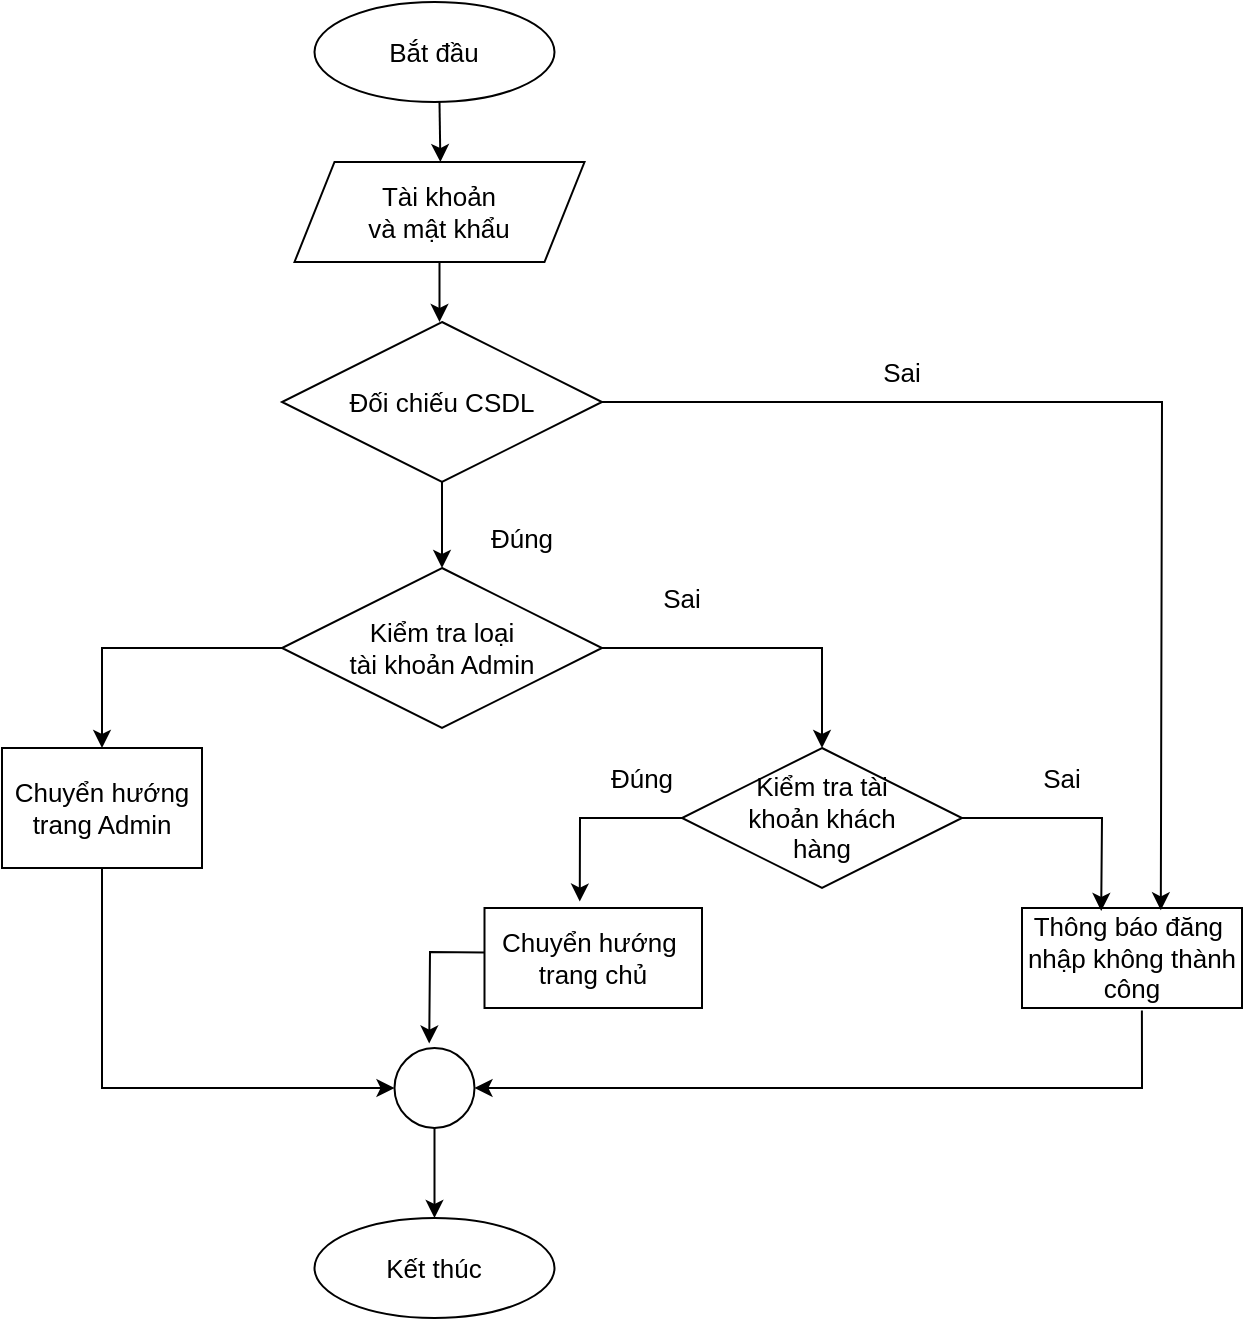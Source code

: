 <mxfile version="21.4.0" type="device">
  <diagram name="Page-1" id="1hm8HmTSw6B5gK0yuC_L">
    <mxGraphModel dx="1290" dy="621" grid="1" gridSize="10" guides="1" tooltips="1" connect="1" arrows="1" fold="1" page="1" pageScale="1" pageWidth="850" pageHeight="1100" math="0" shadow="0">
      <root>
        <mxCell id="0" />
        <mxCell id="1" parent="0" />
        <mxCell id="__wWAyPd4UwDDS3I6Whu-1" value="Bắt đầu" style="ellipse;whiteSpace=wrap;html=1;fontSize=13;" parent="1" vertex="1">
          <mxGeometry x="276.25" y="80" width="120" height="50" as="geometry" />
        </mxCell>
        <mxCell id="__wWAyPd4UwDDS3I6Whu-2" value="Tài khoản&lt;br style=&quot;font-size: 13px;&quot;&gt;và mật khẩu" style="shape=parallelogram;perimeter=parallelogramPerimeter;whiteSpace=wrap;html=1;fixedSize=1;fontSize=13;" parent="1" vertex="1">
          <mxGeometry x="266.25" y="160" width="145" height="50" as="geometry" />
        </mxCell>
        <mxCell id="__wWAyPd4UwDDS3I6Whu-3" value="" style="endArrow=classic;html=1;rounded=0;exitX=0.5;exitY=1;exitDx=0;exitDy=0;entryX=0.503;entryY=0;entryDx=0;entryDy=0;entryPerimeter=0;fontSize=13;" parent="1" target="__wWAyPd4UwDDS3I6Whu-2" edge="1">
          <mxGeometry width="50" height="50" relative="1" as="geometry">
            <mxPoint x="338.75" y="130" as="sourcePoint" />
            <mxPoint x="341.75" y="230" as="targetPoint" />
          </mxGeometry>
        </mxCell>
        <mxCell id="__wWAyPd4UwDDS3I6Whu-4" value="Kiểm tra loại&lt;br style=&quot;font-size: 13px;&quot;&gt;tài khoản Admin" style="rhombus;whiteSpace=wrap;html=1;fontSize=13;" parent="1" vertex="1">
          <mxGeometry x="260" y="363" width="160" height="80" as="geometry" />
        </mxCell>
        <mxCell id="__wWAyPd4UwDDS3I6Whu-7" value="Kiểm tra tài &lt;br style=&quot;font-size: 13px;&quot;&gt;khoản khách &lt;br style=&quot;font-size: 13px;&quot;&gt;hàng" style="rhombus;whiteSpace=wrap;html=1;fontSize=13;" parent="1" vertex="1">
          <mxGeometry x="460" y="453" width="140" height="70" as="geometry" />
        </mxCell>
        <mxCell id="__wWAyPd4UwDDS3I6Whu-8" value="" style="endArrow=classic;html=1;rounded=0;exitX=0.5;exitY=1;exitDx=0;exitDy=0;fontSize=13;" parent="1" source="__wWAyPd4UwDDS3I6Whu-2" edge="1">
          <mxGeometry width="50" height="50" relative="1" as="geometry">
            <mxPoint x="468.75" y="310" as="sourcePoint" />
            <mxPoint x="338.75" y="240" as="targetPoint" />
          </mxGeometry>
        </mxCell>
        <mxCell id="__wWAyPd4UwDDS3I6Whu-10" value="Chuyển hướng trang Admin" style="rounded=0;whiteSpace=wrap;html=1;fontSize=13;" parent="1" vertex="1">
          <mxGeometry x="120" y="453" width="100" height="60" as="geometry" />
        </mxCell>
        <mxCell id="__wWAyPd4UwDDS3I6Whu-11" value="" style="endArrow=classic;html=1;rounded=0;entryX=0.5;entryY=0;entryDx=0;entryDy=0;exitX=0;exitY=0.5;exitDx=0;exitDy=0;fontSize=13;" parent="1" source="__wWAyPd4UwDDS3I6Whu-4" target="__wWAyPd4UwDDS3I6Whu-10" edge="1">
          <mxGeometry width="50" height="50" relative="1" as="geometry">
            <mxPoint x="270" y="413" as="sourcePoint" />
            <mxPoint x="130" y="423" as="targetPoint" />
            <Array as="points">
              <mxPoint x="170" y="403" />
            </Array>
          </mxGeometry>
        </mxCell>
        <mxCell id="__wWAyPd4UwDDS3I6Whu-12" value="Đúng" style="text;html=1;strokeColor=none;fillColor=none;align=center;verticalAlign=middle;whiteSpace=wrap;rounded=0;fontSize=13;" parent="1" vertex="1">
          <mxGeometry x="350" y="333" width="60" height="30" as="geometry" />
        </mxCell>
        <mxCell id="__wWAyPd4UwDDS3I6Whu-13" value="Sai" style="text;html=1;strokeColor=none;fillColor=none;align=center;verticalAlign=middle;whiteSpace=wrap;rounded=0;fontSize=13;" parent="1" vertex="1">
          <mxGeometry x="430" y="363" width="60" height="30" as="geometry" />
        </mxCell>
        <mxCell id="__wWAyPd4UwDDS3I6Whu-14" value="" style="endArrow=classic;html=1;rounded=0;exitX=1;exitY=0.5;exitDx=0;exitDy=0;entryX=0.5;entryY=0;entryDx=0;entryDy=0;fontSize=13;" parent="1" source="__wWAyPd4UwDDS3I6Whu-4" target="__wWAyPd4UwDDS3I6Whu-7" edge="1">
          <mxGeometry width="50" height="50" relative="1" as="geometry">
            <mxPoint x="620" y="333" as="sourcePoint" />
            <mxPoint x="670" y="283" as="targetPoint" />
            <Array as="points">
              <mxPoint x="530" y="403" />
            </Array>
          </mxGeometry>
        </mxCell>
        <mxCell id="__wWAyPd4UwDDS3I6Whu-17" value="Chuyển hướng&amp;nbsp;&lt;br style=&quot;font-size: 13px;&quot;&gt;trang chủ" style="rounded=0;whiteSpace=wrap;html=1;fontSize=13;" parent="1" vertex="1">
          <mxGeometry x="361.25" y="533" width="108.75" height="50" as="geometry" />
        </mxCell>
        <mxCell id="__wWAyPd4UwDDS3I6Whu-18" value="Thông báo đăng&amp;nbsp;&lt;br style=&quot;font-size: 13px;&quot;&gt;nhập không thành công" style="rounded=0;whiteSpace=wrap;html=1;fontSize=13;" parent="1" vertex="1">
          <mxGeometry x="630" y="533" width="110" height="50" as="geometry" />
        </mxCell>
        <mxCell id="__wWAyPd4UwDDS3I6Whu-19" value="" style="endArrow=classic;html=1;rounded=0;exitX=1;exitY=0.5;exitDx=0;exitDy=0;entryX=0.36;entryY=0.03;entryDx=0;entryDy=0;fontSize=13;entryPerimeter=0;" parent="1" source="__wWAyPd4UwDDS3I6Whu-7" target="__wWAyPd4UwDDS3I6Whu-18" edge="1">
          <mxGeometry width="50" height="50" relative="1" as="geometry">
            <mxPoint x="710" y="453" as="sourcePoint" />
            <mxPoint x="760" y="403" as="targetPoint" />
            <Array as="points">
              <mxPoint x="670" y="488" />
            </Array>
          </mxGeometry>
        </mxCell>
        <mxCell id="__wWAyPd4UwDDS3I6Whu-20" value="" style="ellipse;whiteSpace=wrap;html=1;aspect=fixed;fontSize=13;" parent="1" vertex="1">
          <mxGeometry x="316.25" y="603" width="40" height="40" as="geometry" />
        </mxCell>
        <mxCell id="__wWAyPd4UwDDS3I6Whu-22" value="Đúng" style="text;html=1;strokeColor=none;fillColor=none;align=center;verticalAlign=middle;whiteSpace=wrap;rounded=0;fontSize=13;" parent="1" vertex="1">
          <mxGeometry x="410" y="453" width="60" height="30" as="geometry" />
        </mxCell>
        <mxCell id="__wWAyPd4UwDDS3I6Whu-23" value="Sai" style="text;html=1;strokeColor=none;fillColor=none;align=center;verticalAlign=middle;whiteSpace=wrap;rounded=0;fontSize=13;" parent="1" vertex="1">
          <mxGeometry x="620" y="453" width="60" height="30" as="geometry" />
        </mxCell>
        <mxCell id="__wWAyPd4UwDDS3I6Whu-27" value="Kết thúc" style="ellipse;whiteSpace=wrap;html=1;fontSize=13;" parent="1" vertex="1">
          <mxGeometry x="276.25" y="688" width="120" height="50" as="geometry" />
        </mxCell>
        <mxCell id="__wWAyPd4UwDDS3I6Whu-28" value="" style="endArrow=classic;html=1;rounded=0;exitX=0.5;exitY=1;exitDx=0;exitDy=0;entryX=0.5;entryY=0;entryDx=0;entryDy=0;fontSize=13;" parent="1" source="__wWAyPd4UwDDS3I6Whu-20" target="__wWAyPd4UwDDS3I6Whu-27" edge="1">
          <mxGeometry width="50" height="50" relative="1" as="geometry">
            <mxPoint x="470" y="853" as="sourcePoint" />
            <mxPoint x="520" y="803" as="targetPoint" />
          </mxGeometry>
        </mxCell>
        <mxCell id="__wWAyPd4UwDDS3I6Whu-30" value="" style="endArrow=classic;html=1;rounded=0;exitX=0;exitY=0.5;exitDx=0;exitDy=0;entryX=0.438;entryY=-0.064;entryDx=0;entryDy=0;entryPerimeter=0;fontSize=13;" parent="1" source="__wWAyPd4UwDDS3I6Whu-7" target="__wWAyPd4UwDDS3I6Whu-17" edge="1">
          <mxGeometry width="50" height="50" relative="1" as="geometry">
            <mxPoint x="380" y="533" as="sourcePoint" />
            <mxPoint x="430" y="483" as="targetPoint" />
            <Array as="points">
              <mxPoint x="409" y="488" />
            </Array>
          </mxGeometry>
        </mxCell>
        <mxCell id="__wWAyPd4UwDDS3I6Whu-31" value="" style="endArrow=classic;html=1;rounded=0;exitX=0.5;exitY=1;exitDx=0;exitDy=0;entryX=0;entryY=0.5;entryDx=0;entryDy=0;fontSize=13;" parent="1" source="__wWAyPd4UwDDS3I6Whu-10" target="__wWAyPd4UwDDS3I6Whu-20" edge="1">
          <mxGeometry width="50" height="50" relative="1" as="geometry">
            <mxPoint x="200" y="563" as="sourcePoint" />
            <mxPoint x="250" y="513" as="targetPoint" />
            <Array as="points">
              <mxPoint x="170" y="623" />
            </Array>
          </mxGeometry>
        </mxCell>
        <mxCell id="__wWAyPd4UwDDS3I6Whu-33" value="" style="endArrow=classic;html=1;rounded=0;entryX=0.434;entryY=-0.056;entryDx=0;entryDy=0;entryPerimeter=0;exitX=0.002;exitY=0.446;exitDx=0;exitDy=0;exitPerimeter=0;fontSize=13;" parent="1" source="__wWAyPd4UwDDS3I6Whu-17" target="__wWAyPd4UwDDS3I6Whu-20" edge="1">
          <mxGeometry width="50" height="50" relative="1" as="geometry">
            <mxPoint x="300" y="563" as="sourcePoint" />
            <mxPoint x="350" y="513" as="targetPoint" />
            <Array as="points">
              <mxPoint x="334" y="555" />
            </Array>
          </mxGeometry>
        </mxCell>
        <mxCell id="__wWAyPd4UwDDS3I6Whu-34" value="" style="endArrow=classic;html=1;rounded=0;entryX=1;entryY=0.5;entryDx=0;entryDy=0;exitX=0.545;exitY=1.024;exitDx=0;exitDy=0;exitPerimeter=0;fontSize=13;" parent="1" source="__wWAyPd4UwDDS3I6Whu-18" target="__wWAyPd4UwDDS3I6Whu-20" edge="1">
          <mxGeometry width="50" height="50" relative="1" as="geometry">
            <mxPoint x="490" y="683" as="sourcePoint" />
            <mxPoint x="540" y="633" as="targetPoint" />
            <Array as="points">
              <mxPoint x="690" y="623" />
            </Array>
          </mxGeometry>
        </mxCell>
        <mxCell id="ANFfwjXlN7epAJEEmb3t-2" value="Đối chiếu CSDL" style="rhombus;whiteSpace=wrap;html=1;fontSize=13;" vertex="1" parent="1">
          <mxGeometry x="260" y="240" width="160" height="80" as="geometry" />
        </mxCell>
        <mxCell id="ANFfwjXlN7epAJEEmb3t-4" value="" style="endArrow=classic;html=1;rounded=0;exitX=0.5;exitY=1;exitDx=0;exitDy=0;entryX=0.5;entryY=0;entryDx=0;entryDy=0;" edge="1" parent="1" source="ANFfwjXlN7epAJEEmb3t-2" target="__wWAyPd4UwDDS3I6Whu-4">
          <mxGeometry width="50" height="50" relative="1" as="geometry">
            <mxPoint x="400" y="350" as="sourcePoint" />
            <mxPoint x="450" y="300" as="targetPoint" />
          </mxGeometry>
        </mxCell>
        <mxCell id="ANFfwjXlN7epAJEEmb3t-5" value="" style="endArrow=classic;html=1;rounded=0;exitX=1;exitY=0.5;exitDx=0;exitDy=0;entryX=0.631;entryY=0.023;entryDx=0;entryDy=0;entryPerimeter=0;" edge="1" parent="1" source="ANFfwjXlN7epAJEEmb3t-2" target="__wWAyPd4UwDDS3I6Whu-18">
          <mxGeometry width="50" height="50" relative="1" as="geometry">
            <mxPoint x="530" y="270" as="sourcePoint" />
            <mxPoint x="700" y="530" as="targetPoint" />
            <Array as="points">
              <mxPoint x="700" y="280" />
            </Array>
          </mxGeometry>
        </mxCell>
        <mxCell id="ANFfwjXlN7epAJEEmb3t-6" value="Sai" style="text;html=1;strokeColor=none;fillColor=none;align=center;verticalAlign=middle;whiteSpace=wrap;rounded=0;fontSize=13;" vertex="1" parent="1">
          <mxGeometry x="540" y="250" width="60" height="30" as="geometry" />
        </mxCell>
      </root>
    </mxGraphModel>
  </diagram>
</mxfile>
